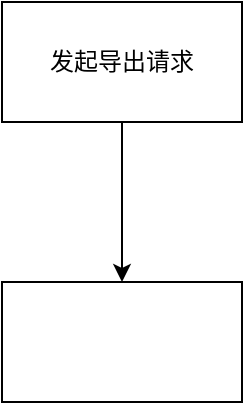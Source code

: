 <mxfile version="24.8.4">
  <diagram name="第 1 页" id="EwWbmp2Tch0iifEVa1fz">
    <mxGraphModel dx="1050" dy="618" grid="1" gridSize="10" guides="1" tooltips="1" connect="1" arrows="1" fold="1" page="1" pageScale="1" pageWidth="827" pageHeight="1169" math="0" shadow="0">
      <root>
        <mxCell id="0" />
        <mxCell id="1" parent="0" />
        <mxCell id="eyaxVFTmtFAMvZmxrLhP-3" value="" style="edgeStyle=orthogonalEdgeStyle;rounded=0;orthogonalLoop=1;jettySize=auto;html=1;" edge="1" parent="1" source="eyaxVFTmtFAMvZmxrLhP-1" target="eyaxVFTmtFAMvZmxrLhP-2">
          <mxGeometry relative="1" as="geometry" />
        </mxCell>
        <mxCell id="eyaxVFTmtFAMvZmxrLhP-1" value="发起导出请求" style="rounded=0;whiteSpace=wrap;html=1;" vertex="1" parent="1">
          <mxGeometry x="150" y="80" width="120" height="60" as="geometry" />
        </mxCell>
        <mxCell id="eyaxVFTmtFAMvZmxrLhP-2" value="" style="whiteSpace=wrap;html=1;rounded=0;" vertex="1" parent="1">
          <mxGeometry x="150" y="220" width="120" height="60" as="geometry" />
        </mxCell>
      </root>
    </mxGraphModel>
  </diagram>
</mxfile>
